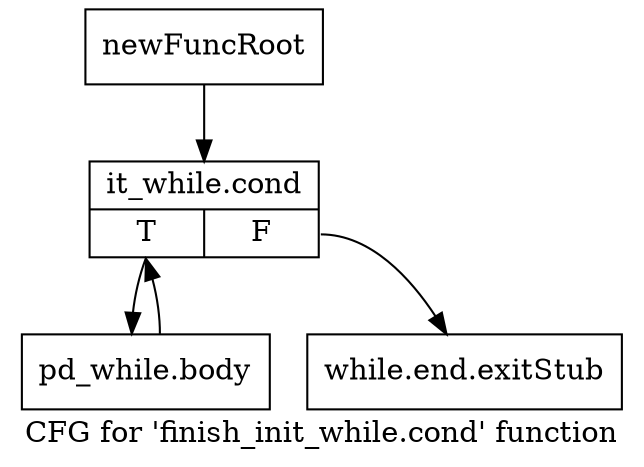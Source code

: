 digraph "CFG for 'finish_init_while.cond' function" {
	label="CFG for 'finish_init_while.cond' function";

	Node0xa070660 [shape=record,label="{newFuncRoot}"];
	Node0xa070660 -> Node0xa070700;
	Node0xa0706b0 [shape=record,label="{while.end.exitStub}"];
	Node0xa070700 [shape=record,label="{it_while.cond|{<s0>T|<s1>F}}"];
	Node0xa070700:s0 -> Node0xa070750;
	Node0xa070700:s1 -> Node0xa0706b0;
	Node0xa070750 [shape=record,label="{pd_while.body}"];
	Node0xa070750 -> Node0xa070700;
}
